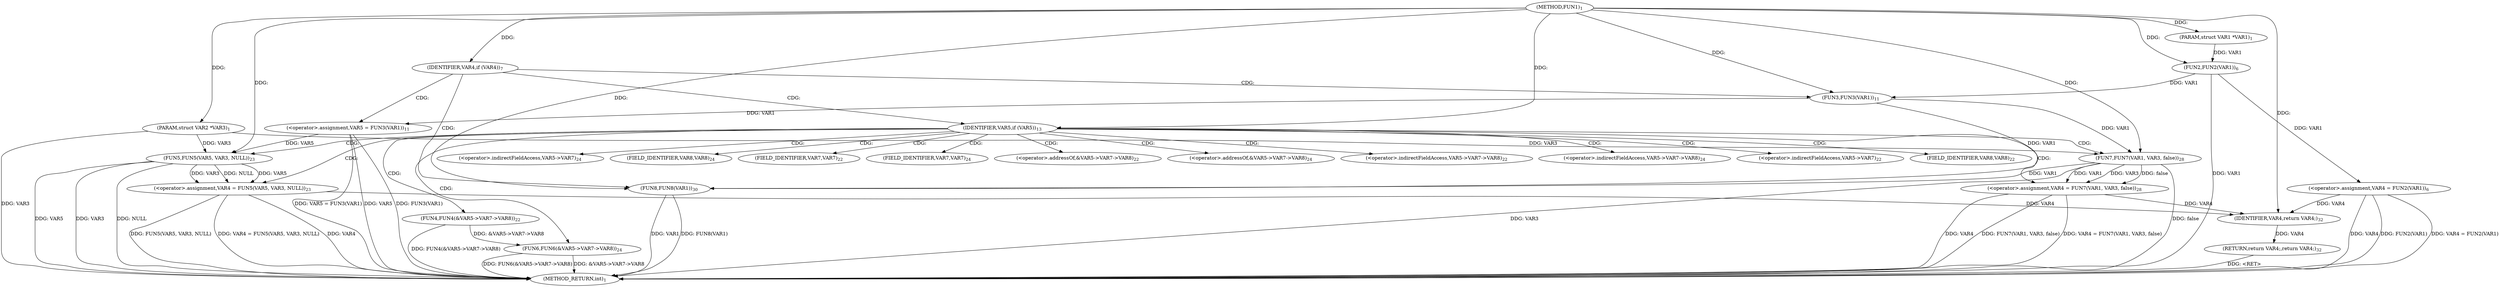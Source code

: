 digraph "FUN1" {  
"8" [label = <(METHOD,FUN1)<SUB>1</SUB>> ]
"62" [label = <(METHOD_RETURN,int)<SUB>1</SUB>> ]
"9" [label = <(PARAM,struct VAR1 *VAR1)<SUB>1</SUB>> ]
"10" [label = <(PARAM,struct VAR2 *VAR3)<SUB>1</SUB>> ]
"14" [label = <(&lt;operator&gt;.assignment,VAR4 = FUN2(VAR1))<SUB>6</SUB>> ]
"22" [label = <(&lt;operator&gt;.assignment,VAR5 = FUN3(VAR1))<SUB>11</SUB>> ]
"57" [label = <(FUN8,FUN8(VAR1))<SUB>30</SUB>> ]
"60" [label = <(RETURN,return VAR4;,return VAR4;)<SUB>32</SUB>> ]
"19" [label = <(IDENTIFIER,VAR4,if (VAR4))<SUB>7</SUB>> ]
"27" [label = <(IDENTIFIER,VAR5,if (VAR5))<SUB>13</SUB>> ]
"61" [label = <(IDENTIFIER,VAR4,return VAR4;)<SUB>32</SUB>> ]
"16" [label = <(FUN2,FUN2(VAR1))<SUB>6</SUB>> ]
"24" [label = <(FUN3,FUN3(VAR1))<SUB>11</SUB>> ]
"29" [label = <(FUN4,FUN4(&amp;VAR5-&gt;VAR7-&gt;VAR8))<SUB>22</SUB>> ]
"36" [label = <(&lt;operator&gt;.assignment,VAR4 = FUN5(VAR5, VAR3, NULL))<SUB>23</SUB>> ]
"42" [label = <(FUN6,FUN6(&amp;VAR5-&gt;VAR7-&gt;VAR8))<SUB>24</SUB>> ]
"51" [label = <(&lt;operator&gt;.assignment,VAR4 = FUN7(VAR1, VAR3, false))<SUB>28</SUB>> ]
"38" [label = <(FUN5,FUN5(VAR5, VAR3, NULL))<SUB>23</SUB>> ]
"53" [label = <(FUN7,FUN7(VAR1, VAR3, false))<SUB>28</SUB>> ]
"30" [label = <(&lt;operator&gt;.addressOf,&amp;VAR5-&gt;VAR7-&gt;VAR8)<SUB>22</SUB>> ]
"43" [label = <(&lt;operator&gt;.addressOf,&amp;VAR5-&gt;VAR7-&gt;VAR8)<SUB>24</SUB>> ]
"31" [label = <(&lt;operator&gt;.indirectFieldAccess,VAR5-&gt;VAR7-&gt;VAR8)<SUB>22</SUB>> ]
"44" [label = <(&lt;operator&gt;.indirectFieldAccess,VAR5-&gt;VAR7-&gt;VAR8)<SUB>24</SUB>> ]
"32" [label = <(&lt;operator&gt;.indirectFieldAccess,VAR5-&gt;VAR7)<SUB>22</SUB>> ]
"35" [label = <(FIELD_IDENTIFIER,VAR8,VAR8)<SUB>22</SUB>> ]
"45" [label = <(&lt;operator&gt;.indirectFieldAccess,VAR5-&gt;VAR7)<SUB>24</SUB>> ]
"48" [label = <(FIELD_IDENTIFIER,VAR8,VAR8)<SUB>24</SUB>> ]
"34" [label = <(FIELD_IDENTIFIER,VAR7,VAR7)<SUB>22</SUB>> ]
"47" [label = <(FIELD_IDENTIFIER,VAR7,VAR7)<SUB>24</SUB>> ]
  "60" -> "62"  [ label = "DDG: &lt;RET&gt;"] 
  "10" -> "62"  [ label = "DDG: VAR3"] 
  "14" -> "62"  [ label = "DDG: VAR4"] 
  "16" -> "62"  [ label = "DDG: VAR1"] 
  "14" -> "62"  [ label = "DDG: FUN2(VAR1)"] 
  "14" -> "62"  [ label = "DDG: VAR4 = FUN2(VAR1)"] 
  "22" -> "62"  [ label = "DDG: VAR5"] 
  "22" -> "62"  [ label = "DDG: FUN3(VAR1)"] 
  "22" -> "62"  [ label = "DDG: VAR5 = FUN3(VAR1)"] 
  "51" -> "62"  [ label = "DDG: VAR4"] 
  "53" -> "62"  [ label = "DDG: VAR3"] 
  "51" -> "62"  [ label = "DDG: FUN7(VAR1, VAR3, false)"] 
  "51" -> "62"  [ label = "DDG: VAR4 = FUN7(VAR1, VAR3, false)"] 
  "29" -> "62"  [ label = "DDG: FUN4(&amp;VAR5-&gt;VAR7-&gt;VAR8)"] 
  "36" -> "62"  [ label = "DDG: VAR4"] 
  "38" -> "62"  [ label = "DDG: VAR5"] 
  "38" -> "62"  [ label = "DDG: VAR3"] 
  "36" -> "62"  [ label = "DDG: FUN5(VAR5, VAR3, NULL)"] 
  "36" -> "62"  [ label = "DDG: VAR4 = FUN5(VAR5, VAR3, NULL)"] 
  "42" -> "62"  [ label = "DDG: &amp;VAR5-&gt;VAR7-&gt;VAR8"] 
  "42" -> "62"  [ label = "DDG: FUN6(&amp;VAR5-&gt;VAR7-&gt;VAR8)"] 
  "57" -> "62"  [ label = "DDG: VAR1"] 
  "57" -> "62"  [ label = "DDG: FUN8(VAR1)"] 
  "38" -> "62"  [ label = "DDG: NULL"] 
  "53" -> "62"  [ label = "DDG: false"] 
  "8" -> "9"  [ label = "DDG: "] 
  "8" -> "10"  [ label = "DDG: "] 
  "16" -> "14"  [ label = "DDG: VAR1"] 
  "24" -> "22"  [ label = "DDG: VAR1"] 
  "61" -> "60"  [ label = "DDG: VAR4"] 
  "8" -> "19"  [ label = "DDG: "] 
  "8" -> "27"  [ label = "DDG: "] 
  "24" -> "57"  [ label = "DDG: VAR1"] 
  "53" -> "57"  [ label = "DDG: VAR1"] 
  "8" -> "57"  [ label = "DDG: "] 
  "14" -> "61"  [ label = "DDG: VAR4"] 
  "51" -> "61"  [ label = "DDG: VAR4"] 
  "36" -> "61"  [ label = "DDG: VAR4"] 
  "8" -> "61"  [ label = "DDG: "] 
  "9" -> "16"  [ label = "DDG: VAR1"] 
  "8" -> "16"  [ label = "DDG: "] 
  "16" -> "24"  [ label = "DDG: VAR1"] 
  "8" -> "24"  [ label = "DDG: "] 
  "38" -> "36"  [ label = "DDG: VAR5"] 
  "38" -> "36"  [ label = "DDG: VAR3"] 
  "38" -> "36"  [ label = "DDG: NULL"] 
  "29" -> "42"  [ label = "DDG: &amp;VAR5-&gt;VAR7-&gt;VAR8"] 
  "53" -> "51"  [ label = "DDG: VAR1"] 
  "53" -> "51"  [ label = "DDG: VAR3"] 
  "53" -> "51"  [ label = "DDG: false"] 
  "22" -> "38"  [ label = "DDG: VAR5"] 
  "8" -> "38"  [ label = "DDG: "] 
  "10" -> "38"  [ label = "DDG: VAR3"] 
  "24" -> "53"  [ label = "DDG: VAR1"] 
  "8" -> "53"  [ label = "DDG: "] 
  "10" -> "53"  [ label = "DDG: VAR3"] 
  "19" -> "24"  [ label = "CDG: "] 
  "19" -> "57"  [ label = "CDG: "] 
  "19" -> "22"  [ label = "CDG: "] 
  "19" -> "27"  [ label = "CDG: "] 
  "27" -> "47"  [ label = "CDG: "] 
  "27" -> "30"  [ label = "CDG: "] 
  "27" -> "34"  [ label = "CDG: "] 
  "27" -> "48"  [ label = "CDG: "] 
  "27" -> "32"  [ label = "CDG: "] 
  "27" -> "42"  [ label = "CDG: "] 
  "27" -> "51"  [ label = "CDG: "] 
  "27" -> "36"  [ label = "CDG: "] 
  "27" -> "53"  [ label = "CDG: "] 
  "27" -> "38"  [ label = "CDG: "] 
  "27" -> "45"  [ label = "CDG: "] 
  "27" -> "29"  [ label = "CDG: "] 
  "27" -> "44"  [ label = "CDG: "] 
  "27" -> "35"  [ label = "CDG: "] 
  "27" -> "31"  [ label = "CDG: "] 
  "27" -> "43"  [ label = "CDG: "] 
}
